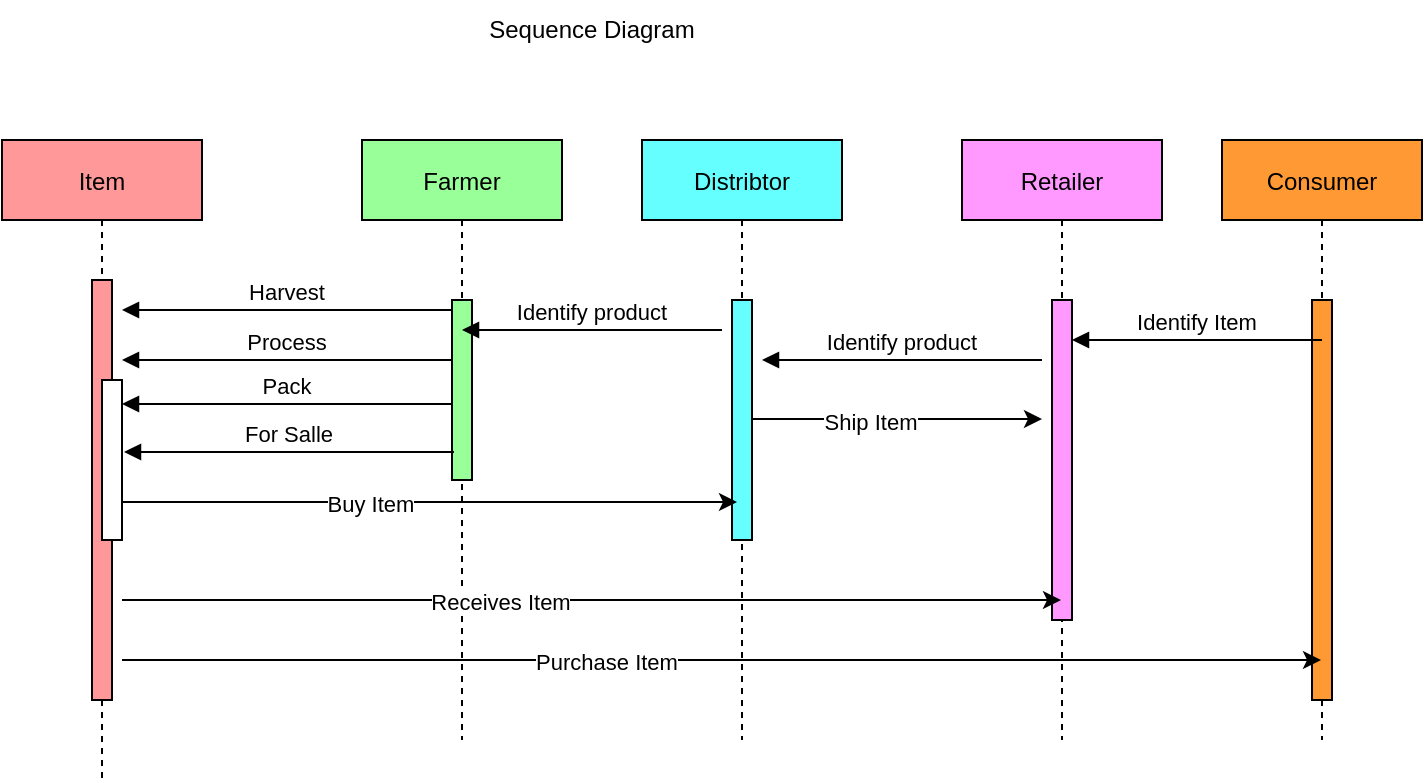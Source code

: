 <mxfile version="17.4.5" type="device"><diagram id="kgpKYQtTHZ0yAKxKKP6v" name="Page-1"><mxGraphModel dx="1128" dy="602" grid="1" gridSize="10" guides="1" tooltips="1" connect="1" arrows="1" fold="1" page="1" pageScale="1" pageWidth="850" pageHeight="1100" math="0" shadow="0"><root><mxCell id="0"/><mxCell id="1" parent="0"/><mxCell id="3nuBFxr9cyL0pnOWT2aG-1" value="Item" style="shape=umlLifeline;perimeter=lifelinePerimeter;container=1;collapsible=0;recursiveResize=0;rounded=0;shadow=0;strokeWidth=1;fillColor=#FF9999;" parent="1" vertex="1"><mxGeometry x="120" y="80" width="100" height="320" as="geometry"/></mxCell><mxCell id="3nuBFxr9cyL0pnOWT2aG-2" value="" style="points=[];perimeter=orthogonalPerimeter;rounded=0;shadow=0;strokeWidth=1;fillColor=#FF9999;" parent="3nuBFxr9cyL0pnOWT2aG-1" vertex="1"><mxGeometry x="45" y="70" width="10" height="210" as="geometry"/></mxCell><mxCell id="3nuBFxr9cyL0pnOWT2aG-4" value="" style="points=[];perimeter=orthogonalPerimeter;rounded=0;shadow=0;strokeWidth=1;" parent="3nuBFxr9cyL0pnOWT2aG-1" vertex="1"><mxGeometry x="50" y="120" width="10" height="80" as="geometry"/></mxCell><mxCell id="3nuBFxr9cyL0pnOWT2aG-5" value="Farmer" style="shape=umlLifeline;perimeter=lifelinePerimeter;container=1;collapsible=0;recursiveResize=0;rounded=0;shadow=0;strokeWidth=1;fillColor=#99FF99;" parent="1" vertex="1"><mxGeometry x="300" y="80" width="100" height="300" as="geometry"/></mxCell><mxCell id="3nuBFxr9cyL0pnOWT2aG-6" value="" style="points=[];perimeter=orthogonalPerimeter;rounded=0;shadow=0;strokeWidth=1;fillColor=#99FF99;" parent="3nuBFxr9cyL0pnOWT2aG-5" vertex="1"><mxGeometry x="45" y="80" width="10" height="90" as="geometry"/></mxCell><mxCell id="3nuBFxr9cyL0pnOWT2aG-9" value="Harvest" style="verticalAlign=bottom;endArrow=block;entryX=1;entryY=0;shadow=0;strokeWidth=1;" parent="1" edge="1"><mxGeometry relative="1" as="geometry"><mxPoint x="345" y="165" as="sourcePoint"/><mxPoint x="180" y="165" as="targetPoint"/></mxGeometry></mxCell><mxCell id="83SwH_dKNoRjAqTpcefd-1" value="Distribtor" style="shape=umlLifeline;perimeter=lifelinePerimeter;container=1;collapsible=0;recursiveResize=0;rounded=0;shadow=0;strokeWidth=1;fillColor=#66FFFF;" vertex="1" parent="1"><mxGeometry x="440" y="80" width="100" height="300" as="geometry"/></mxCell><mxCell id="83SwH_dKNoRjAqTpcefd-2" value="" style="points=[];perimeter=orthogonalPerimeter;rounded=0;shadow=0;strokeWidth=1;fillColor=#66FFFF;" vertex="1" parent="83SwH_dKNoRjAqTpcefd-1"><mxGeometry x="45" y="80" width="10" height="120" as="geometry"/></mxCell><mxCell id="83SwH_dKNoRjAqTpcefd-11" value="Identify product" style="verticalAlign=bottom;endArrow=block;entryX=1;entryY=0;shadow=0;strokeWidth=1;" edge="1" parent="83SwH_dKNoRjAqTpcefd-1"><mxGeometry relative="1" as="geometry"><mxPoint x="40" y="95" as="sourcePoint"/><mxPoint x="-90" y="95" as="targetPoint"/></mxGeometry></mxCell><mxCell id="83SwH_dKNoRjAqTpcefd-3" value="Retailer" style="shape=umlLifeline;perimeter=lifelinePerimeter;container=1;collapsible=0;recursiveResize=0;rounded=0;shadow=0;strokeWidth=1;fillColor=#FF99FF;" vertex="1" parent="1"><mxGeometry x="600" y="80" width="100" height="300" as="geometry"/></mxCell><mxCell id="83SwH_dKNoRjAqTpcefd-4" value="" style="points=[];perimeter=orthogonalPerimeter;rounded=0;shadow=0;strokeWidth=1;fillColor=#FF99FF;" vertex="1" parent="83SwH_dKNoRjAqTpcefd-3"><mxGeometry x="45" y="80" width="10" height="160" as="geometry"/></mxCell><mxCell id="83SwH_dKNoRjAqTpcefd-17" value="" style="endArrow=classic;html=1;rounded=0;exitX=1.2;exitY=0.975;exitDx=0;exitDy=0;exitPerimeter=0;" edge="1" parent="83SwH_dKNoRjAqTpcefd-3"><mxGeometry width="50" height="50" relative="1" as="geometry"><mxPoint x="-105" y="139.5" as="sourcePoint"/><mxPoint x="40" y="139.5" as="targetPoint"/></mxGeometry></mxCell><mxCell id="83SwH_dKNoRjAqTpcefd-18" value="Ship Item" style="edgeLabel;html=1;align=center;verticalAlign=middle;resizable=0;points=[];" vertex="1" connectable="0" parent="83SwH_dKNoRjAqTpcefd-17"><mxGeometry x="-0.194" y="-1" relative="1" as="geometry"><mxPoint as="offset"/></mxGeometry></mxCell><mxCell id="83SwH_dKNoRjAqTpcefd-5" value="Consumer" style="shape=umlLifeline;perimeter=lifelinePerimeter;container=1;collapsible=0;recursiveResize=0;rounded=0;shadow=0;strokeWidth=1;fillColor=#FF9933;" vertex="1" parent="1"><mxGeometry x="730" y="80" width="100" height="300" as="geometry"/></mxCell><mxCell id="83SwH_dKNoRjAqTpcefd-6" value="" style="points=[];perimeter=orthogonalPerimeter;rounded=0;shadow=0;strokeWidth=1;fillColor=#FF9933;" vertex="1" parent="83SwH_dKNoRjAqTpcefd-5"><mxGeometry x="45" y="80" width="10" height="200" as="geometry"/></mxCell><mxCell id="83SwH_dKNoRjAqTpcefd-19" value="Identify Item" style="verticalAlign=bottom;endArrow=block;entryX=1;entryY=0;shadow=0;strokeWidth=1;" edge="1" parent="83SwH_dKNoRjAqTpcefd-5"><mxGeometry relative="1" as="geometry"><mxPoint x="50" y="100" as="sourcePoint"/><mxPoint x="-75" y="100" as="targetPoint"/></mxGeometry></mxCell><mxCell id="83SwH_dKNoRjAqTpcefd-7" value="Process" style="verticalAlign=bottom;endArrow=block;entryX=1;entryY=0;shadow=0;strokeWidth=1;" edge="1" parent="1"><mxGeometry relative="1" as="geometry"><mxPoint x="345" y="190" as="sourcePoint"/><mxPoint x="180" y="190" as="targetPoint"/></mxGeometry></mxCell><mxCell id="83SwH_dKNoRjAqTpcefd-8" value="Pack" style="verticalAlign=bottom;endArrow=block;entryX=1;entryY=0;shadow=0;strokeWidth=1;" edge="1" parent="1"><mxGeometry relative="1" as="geometry"><mxPoint x="345" y="212" as="sourcePoint"/><mxPoint x="180" y="212" as="targetPoint"/></mxGeometry></mxCell><mxCell id="83SwH_dKNoRjAqTpcefd-10" value="For Salle" style="verticalAlign=bottom;endArrow=block;entryX=1;entryY=0;shadow=0;strokeWidth=1;" edge="1" parent="1"><mxGeometry relative="1" as="geometry"><mxPoint x="346" y="236" as="sourcePoint"/><mxPoint x="181" y="236" as="targetPoint"/></mxGeometry></mxCell><mxCell id="83SwH_dKNoRjAqTpcefd-12" value="" style="endArrow=classic;html=1;rounded=0;exitX=1.2;exitY=0.975;exitDx=0;exitDy=0;exitPerimeter=0;" edge="1" parent="1"><mxGeometry width="50" height="50" relative="1" as="geometry"><mxPoint x="180" y="261" as="sourcePoint"/><mxPoint x="487.5" y="261" as="targetPoint"/></mxGeometry></mxCell><mxCell id="83SwH_dKNoRjAqTpcefd-13" value="Buy Item" style="edgeLabel;html=1;align=center;verticalAlign=middle;resizable=0;points=[];" vertex="1" connectable="0" parent="83SwH_dKNoRjAqTpcefd-12"><mxGeometry x="-0.194" y="-1" relative="1" as="geometry"><mxPoint as="offset"/></mxGeometry></mxCell><mxCell id="83SwH_dKNoRjAqTpcefd-14" value="Identify product" style="verticalAlign=bottom;endArrow=block;entryX=1;entryY=0;shadow=0;strokeWidth=1;" edge="1" parent="1"><mxGeometry relative="1" as="geometry"><mxPoint x="640" y="190" as="sourcePoint"/><mxPoint x="500" y="190" as="targetPoint"/></mxGeometry></mxCell><mxCell id="83SwH_dKNoRjAqTpcefd-15" value="" style="endArrow=classic;html=1;rounded=0;exitX=1.2;exitY=0.975;exitDx=0;exitDy=0;exitPerimeter=0;" edge="1" parent="1" target="83SwH_dKNoRjAqTpcefd-3"><mxGeometry width="50" height="50" relative="1" as="geometry"><mxPoint x="180" y="310" as="sourcePoint"/><mxPoint x="487.5" y="310" as="targetPoint"/></mxGeometry></mxCell><mxCell id="83SwH_dKNoRjAqTpcefd-16" value="Receives Item" style="edgeLabel;html=1;align=center;verticalAlign=middle;resizable=0;points=[];" vertex="1" connectable="0" parent="83SwH_dKNoRjAqTpcefd-15"><mxGeometry x="-0.194" y="-1" relative="1" as="geometry"><mxPoint as="offset"/></mxGeometry></mxCell><mxCell id="83SwH_dKNoRjAqTpcefd-20" value="" style="endArrow=classic;html=1;rounded=0;exitX=1.2;exitY=0.975;exitDx=0;exitDy=0;exitPerimeter=0;" edge="1" parent="1" target="83SwH_dKNoRjAqTpcefd-5"><mxGeometry width="50" height="50" relative="1" as="geometry"><mxPoint x="180" y="340" as="sourcePoint"/><mxPoint x="649.5" y="340" as="targetPoint"/></mxGeometry></mxCell><mxCell id="83SwH_dKNoRjAqTpcefd-21" value="Purchase Item" style="edgeLabel;html=1;align=center;verticalAlign=middle;resizable=0;points=[];" vertex="1" connectable="0" parent="83SwH_dKNoRjAqTpcefd-20"><mxGeometry x="-0.194" y="-1" relative="1" as="geometry"><mxPoint as="offset"/></mxGeometry></mxCell><mxCell id="83SwH_dKNoRjAqTpcefd-23" value="Sequence Diagram" style="text;html=1;strokeColor=none;fillColor=none;align=center;verticalAlign=middle;whiteSpace=wrap;rounded=0;" vertex="1" parent="1"><mxGeometry x="280" y="10" width="270" height="30" as="geometry"/></mxCell></root></mxGraphModel></diagram></mxfile>